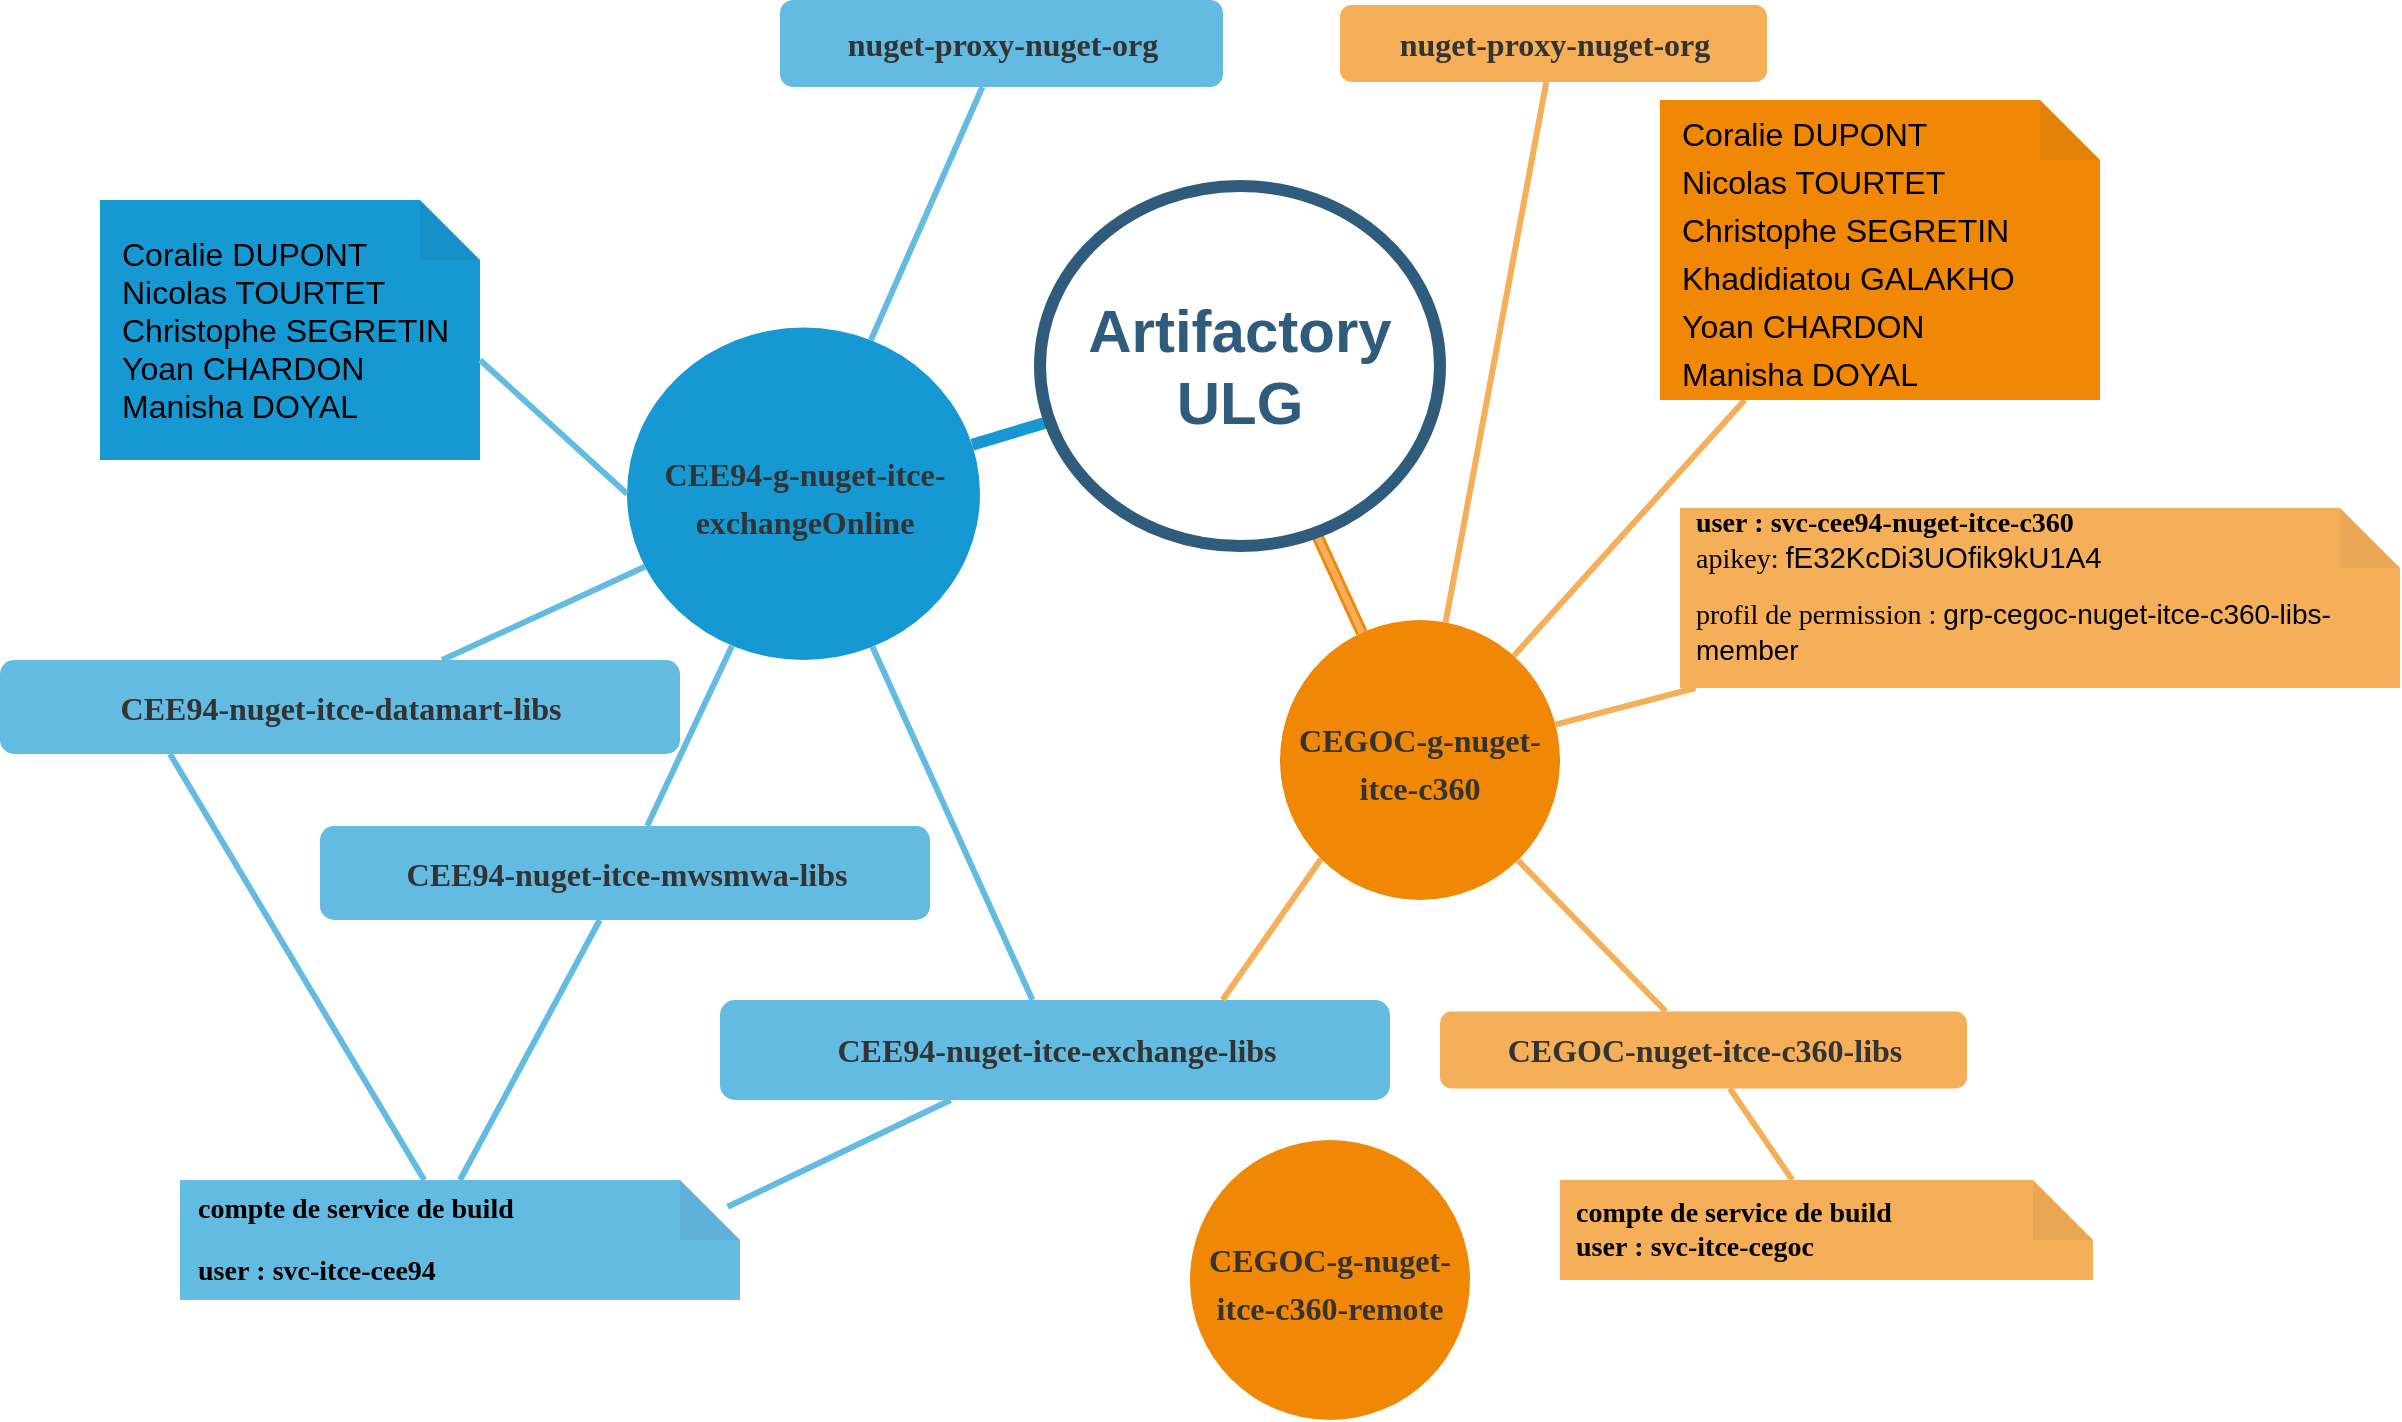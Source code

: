 <mxfile version="14.4.7" type="github" pages="2">
  <diagram name="C360-Administrateurs" id="qNk0eV-WLsIFE-1NTzzL">
    <mxGraphModel dx="1951" dy="412" grid="1" gridSize="10" guides="1" tooltips="1" connect="1" arrows="1" fold="1" page="1" pageScale="1" pageWidth="1169" pageHeight="827" background="#ffffff" math="0" shadow="0">
      <root>
        <mxCell id="LivRPD3VZ6j_5kq1VenK-0" />
        <mxCell id="LivRPD3VZ6j_5kq1VenK-1" parent="LivRPD3VZ6j_5kq1VenK-0" />
        <mxCell id="LivRPD3VZ6j_5kq1VenK-2" value="&lt;span style=&quot;color: rgb(51 , 51 , 51) ; font-family: &amp;#34;verdana&amp;#34; ; font-size: 16px ; font-weight: 700&quot;&gt;CEE94-g-nuget-itce-exchangeOnline&lt;/span&gt;" style="ellipse;whiteSpace=wrap;html=1;shadow=0;fontFamily=Helvetica;fontSize=20;fontColor=#FFFFFF;align=center;strokeWidth=3;fillColor=#1699D3;strokeColor=none;" parent="LivRPD3VZ6j_5kq1VenK-1" vertex="1">
          <mxGeometry x="303.5" y="233.75" width="176.5" height="166.25" as="geometry" />
        </mxCell>
        <mxCell id="LivRPD3VZ6j_5kq1VenK-3" value="" style="edgeStyle=none;orthogonalLoop=1;jettySize=auto;html=1;endArrow=none;strokeColor=#F5AF58;strokeWidth=3;" parent="LivRPD3VZ6j_5kq1VenK-1" source="LivRPD3VZ6j_5kq1VenK-4" target="LivRPD3VZ6j_5kq1VenK-23" edge="1">
          <mxGeometry relative="1" as="geometry" />
        </mxCell>
        <mxCell id="7KIlu636NYVCjAbOLuCV-2" value="" style="edgeStyle=none;orthogonalLoop=1;jettySize=auto;html=1;endArrow=none;strokeColor=#F5AF58;strokeWidth=3;" edge="1" parent="LivRPD3VZ6j_5kq1VenK-1" source="LivRPD3VZ6j_5kq1VenK-4" target="7KIlu636NYVCjAbOLuCV-0">
          <mxGeometry relative="1" as="geometry" />
        </mxCell>
        <mxCell id="LivRPD3VZ6j_5kq1VenK-4" value="&lt;span style=&quot;color: rgb(51 , 51 , 51) ; font-family: &amp;#34;verdana&amp;#34; ; font-size: 16px ; font-weight: 700&quot;&gt;CEGOC-g-nuget-itce-c360&lt;/span&gt;" style="ellipse;whiteSpace=wrap;html=1;shadow=0;fontFamily=Helvetica;fontSize=20;fontColor=#FFFFFF;align=center;strokeWidth=3;fillColor=#F08705;strokeColor=none;gradientColor=none;" parent="LivRPD3VZ6j_5kq1VenK-1" vertex="1">
          <mxGeometry x="630" y="380" width="140" height="140" as="geometry" />
        </mxCell>
        <mxCell id="LivRPD3VZ6j_5kq1VenK-5" value="&lt;span style=&quot;color: rgb(51 , 51 , 51) ; font-family: &amp;#34;verdana&amp;#34; ; font-size: 16px ; font-weight: 700&quot;&gt;nuget-proxy-nuget-org&lt;/span&gt;" style="rounded=1;fillColor=#f5af58;strokeColor=none;strokeWidth=3;shadow=0;html=1;fontColor=#FFFFFF;" parent="LivRPD3VZ6j_5kq1VenK-1" vertex="1">
          <mxGeometry x="660" y="72.5" width="213.5" height="38.5" as="geometry" />
        </mxCell>
        <mxCell id="LivRPD3VZ6j_5kq1VenK-6" style="endArrow=none;strokeWidth=6;strokeColor=#1699D3;html=1;" parent="LivRPD3VZ6j_5kq1VenK-1" source="LivRPD3VZ6j_5kq1VenK-19" target="LivRPD3VZ6j_5kq1VenK-2" edge="1">
          <mxGeometry relative="1" as="geometry" />
        </mxCell>
        <mxCell id="LivRPD3VZ6j_5kq1VenK-7" style="endArrow=none;strokeWidth=6;strokeColor=#f08705;html=1;" parent="LivRPD3VZ6j_5kq1VenK-1" source="LivRPD3VZ6j_5kq1VenK-19" target="LivRPD3VZ6j_5kq1VenK-4" edge="1">
          <mxGeometry relative="1" as="geometry" />
        </mxCell>
        <mxCell id="LivRPD3VZ6j_5kq1VenK-8" value="&lt;span style=&quot;color: rgb(51 , 51 , 51) ; font-family: &amp;#34;verdana&amp;#34; ; font-size: 16px ; font-weight: 700&quot;&gt;nuget-proxy-nuget-org&lt;/span&gt;" style="rounded=1;fillColor=#64BBE2;strokeColor=none;strokeWidth=3;shadow=0;html=1;fontColor=#FFFFFF;" parent="LivRPD3VZ6j_5kq1VenK-1" vertex="1">
          <mxGeometry x="380" y="70" width="221.5" height="43.5" as="geometry" />
        </mxCell>
        <mxCell id="LivRPD3VZ6j_5kq1VenK-29" value="" style="edgeStyle=none;orthogonalLoop=1;jettySize=auto;html=1;endArrow=none;strokeColor=#64BBE2;strokeWidth=3;entryX=0.978;entryY=0.223;entryDx=0;entryDy=0;entryPerimeter=0;" parent="LivRPD3VZ6j_5kq1VenK-1" source="LivRPD3VZ6j_5kq1VenK-9" target="LivRPD3VZ6j_5kq1VenK-28" edge="1">
          <mxGeometry relative="1" as="geometry" />
        </mxCell>
        <mxCell id="LivRPD3VZ6j_5kq1VenK-9" value="&lt;span style=&quot;color: rgb(51 , 51 , 51) ; font-family: &amp;#34;verdana&amp;#34; ; font-size: 16px ; font-weight: 700&quot;&gt;CEE94-nuget-itce-exchange-libs&lt;/span&gt;" style="rounded=1;fillColor=#64BBE2;strokeColor=none;strokeWidth=3;shadow=0;html=1;fontColor=#FFFFFF;" parent="LivRPD3VZ6j_5kq1VenK-1" vertex="1">
          <mxGeometry x="350" y="570" width="335" height="50" as="geometry" />
        </mxCell>
        <mxCell id="LivRPD3VZ6j_5kq1VenK-31" style="edgeStyle=none;orthogonalLoop=1;jettySize=auto;html=1;endArrow=none;strokeColor=#64BBE2;strokeWidth=3;exitX=0.25;exitY=1;exitDx=0;exitDy=0;" parent="LivRPD3VZ6j_5kq1VenK-1" source="LivRPD3VZ6j_5kq1VenK-10" target="LivRPD3VZ6j_5kq1VenK-28" edge="1">
          <mxGeometry relative="1" as="geometry">
            <Array as="points" />
          </mxGeometry>
        </mxCell>
        <mxCell id="LivRPD3VZ6j_5kq1VenK-10" value="&lt;span style=&quot;color: rgb(51 , 51 , 51) ; font-family: &amp;#34;verdana&amp;#34; ; font-size: 16px ; font-weight: 700&quot;&gt;CEE94-nuget-itce-datamart-libs&lt;/span&gt;" style="rounded=1;fillColor=#64BBE2;strokeColor=none;strokeWidth=3;shadow=0;html=1;fontColor=#FFFFFF;" parent="LivRPD3VZ6j_5kq1VenK-1" vertex="1">
          <mxGeometry x="-10" y="400" width="340" height="47" as="geometry" />
        </mxCell>
        <mxCell id="LivRPD3VZ6j_5kq1VenK-30" value="" style="edgeStyle=none;orthogonalLoop=1;jettySize=auto;html=1;endArrow=none;strokeColor=#64BBE2;strokeWidth=3;entryX=0.5;entryY=0;entryDx=0;entryDy=0;entryPerimeter=0;" parent="LivRPD3VZ6j_5kq1VenK-1" source="LivRPD3VZ6j_5kq1VenK-11" target="LivRPD3VZ6j_5kq1VenK-28" edge="1">
          <mxGeometry relative="1" as="geometry" />
        </mxCell>
        <mxCell id="LivRPD3VZ6j_5kq1VenK-11" value="&lt;span style=&quot;color: rgb(51 , 51 , 51) ; font-family: &amp;#34;verdana&amp;#34; ; font-size: 16px ; font-weight: 700&quot;&gt;CEE94-nuget-itce-mwsmwa-libs&lt;/span&gt;" style="rounded=1;fillColor=#64BBE2;strokeColor=none;strokeWidth=3;shadow=0;html=1;fontColor=#FFFFFF;" parent="LivRPD3VZ6j_5kq1VenK-1" vertex="1">
          <mxGeometry x="150" y="483" width="305" height="47" as="geometry" />
        </mxCell>
        <mxCell id="LivRPD3VZ6j_5kq1VenK-12" value="" style="edgeStyle=none;endArrow=none;strokeWidth=3;strokeColor=#64BBE2;html=1;" parent="LivRPD3VZ6j_5kq1VenK-1" source="LivRPD3VZ6j_5kq1VenK-2" target="LivRPD3VZ6j_5kq1VenK-11" edge="1">
          <mxGeometry x="-420" y="23" width="100" height="100" as="geometry">
            <mxPoint x="-420" y="123" as="sourcePoint" />
            <mxPoint x="-320" y="23" as="targetPoint" />
          </mxGeometry>
        </mxCell>
        <mxCell id="LivRPD3VZ6j_5kq1VenK-13" value="" style="edgeStyle=none;endArrow=none;strokeWidth=3;strokeColor=#64BBE2;html=1;" parent="LivRPD3VZ6j_5kq1VenK-1" source="LivRPD3VZ6j_5kq1VenK-2" target="LivRPD3VZ6j_5kq1VenK-8" edge="1">
          <mxGeometry x="-420" y="23" width="100" height="100" as="geometry">
            <mxPoint x="-420" y="123" as="sourcePoint" />
            <mxPoint x="-320" y="23" as="targetPoint" />
          </mxGeometry>
        </mxCell>
        <mxCell id="LivRPD3VZ6j_5kq1VenK-14" value="" style="edgeStyle=none;endArrow=none;strokeWidth=3;strokeColor=#64BBE2;html=1;" parent="LivRPD3VZ6j_5kq1VenK-1" source="LivRPD3VZ6j_5kq1VenK-2" target="LivRPD3VZ6j_5kq1VenK-9" edge="1">
          <mxGeometry x="-420" y="23" width="100" height="100" as="geometry">
            <mxPoint x="-420" y="123" as="sourcePoint" />
            <mxPoint x="-320" y="23" as="targetPoint" />
          </mxGeometry>
        </mxCell>
        <mxCell id="LivRPD3VZ6j_5kq1VenK-15" value="" style="edgeStyle=none;endArrow=none;strokeWidth=3;strokeColor=#64BBE2;html=1;" parent="LivRPD3VZ6j_5kq1VenK-1" source="LivRPD3VZ6j_5kq1VenK-2" target="LivRPD3VZ6j_5kq1VenK-10" edge="1">
          <mxGeometry x="-420" y="23" width="100" height="100" as="geometry">
            <mxPoint x="-420" y="123" as="sourcePoint" />
            <mxPoint x="-320" y="23" as="targetPoint" />
          </mxGeometry>
        </mxCell>
        <mxCell id="LivRPD3VZ6j_5kq1VenK-27" value="" style="edgeStyle=none;orthogonalLoop=1;jettySize=auto;html=1;endArrow=none;strokeColor=#F5AF58;strokeWidth=3;" parent="LivRPD3VZ6j_5kq1VenK-1" source="LivRPD3VZ6j_5kq1VenK-16" target="LivRPD3VZ6j_5kq1VenK-26" edge="1">
          <mxGeometry relative="1" as="geometry" />
        </mxCell>
        <mxCell id="LivRPD3VZ6j_5kq1VenK-16" value="&lt;span style=&quot;color: rgb(51 , 51 , 51) ; font-family: &amp;#34;verdana&amp;#34; ; font-size: 16px ; font-weight: 700&quot;&gt;CEGOC-nuget-itce-c360-libs&lt;/span&gt;" style="rounded=1;fillColor=#f5af58;strokeColor=none;strokeWidth=3;shadow=0;html=1;fontColor=#FFFFFF;" parent="LivRPD3VZ6j_5kq1VenK-1" vertex="1">
          <mxGeometry x="710" y="575.75" width="263.5" height="38.5" as="geometry" />
        </mxCell>
        <mxCell id="LivRPD3VZ6j_5kq1VenK-17" value="" style="edgeStyle=none;endArrow=none;strokeWidth=3;strokeColor=#F5AF58;html=1;" parent="LivRPD3VZ6j_5kq1VenK-1" source="LivRPD3VZ6j_5kq1VenK-4" target="LivRPD3VZ6j_5kq1VenK-5" edge="1">
          <mxGeometry x="3.5" y="21.5" width="100" height="100" as="geometry">
            <mxPoint x="3.5" y="121.5" as="sourcePoint" />
            <mxPoint x="103.5" y="21.5" as="targetPoint" />
          </mxGeometry>
        </mxCell>
        <mxCell id="LivRPD3VZ6j_5kq1VenK-18" value="" style="edgeStyle=none;endArrow=none;strokeWidth=3;strokeColor=#F5AF58;html=1;" parent="LivRPD3VZ6j_5kq1VenK-1" source="LivRPD3VZ6j_5kq1VenK-4" target="LivRPD3VZ6j_5kq1VenK-16" edge="1">
          <mxGeometry x="3.5" y="21.5" width="100" height="100" as="geometry">
            <mxPoint x="3.5" y="121.5" as="sourcePoint" />
            <mxPoint x="103.5" y="21.5" as="targetPoint" />
          </mxGeometry>
        </mxCell>
        <mxCell id="7KIlu636NYVCjAbOLuCV-3" value="" style="edgeStyle=none;orthogonalLoop=1;jettySize=auto;html=1;endArrow=none;strokeColor=#F5AF58;strokeWidth=3;" edge="1" parent="LivRPD3VZ6j_5kq1VenK-1" source="LivRPD3VZ6j_5kq1VenK-19" target="LivRPD3VZ6j_5kq1VenK-4">
          <mxGeometry relative="1" as="geometry" />
        </mxCell>
        <mxCell id="7KIlu636NYVCjAbOLuCV-4" value="" style="edgeStyle=none;orthogonalLoop=1;jettySize=auto;html=1;endArrow=none;strokeColor=#F5AF58;strokeWidth=3;fontSize=20;fontColor=#FFFFFF;" edge="1" parent="LivRPD3VZ6j_5kq1VenK-1" source="LivRPD3VZ6j_5kq1VenK-19" target="LivRPD3VZ6j_5kq1VenK-4">
          <mxGeometry relative="1" as="geometry" />
        </mxCell>
        <mxCell id="LivRPD3VZ6j_5kq1VenK-19" value="Artifactory ULG" style="ellipse;whiteSpace=wrap;html=1;shadow=0;fontFamily=Helvetica;fontSize=30;fontColor=#2F5B7C;align=center;strokeColor=#2F5B7C;strokeWidth=6;fillColor=#FFFFFF;fontStyle=1;gradientColor=none;" parent="LivRPD3VZ6j_5kq1VenK-1" vertex="1">
          <mxGeometry x="510" y="163" width="200" height="180" as="geometry" />
        </mxCell>
        <mxCell id="LivRPD3VZ6j_5kq1VenK-20" value="" style="edgeStyle=none;endArrow=none;strokeWidth=3;strokeColor=#F5AF58;html=1;entryX=0.75;entryY=0;entryDx=0;entryDy=0;exitX=0;exitY=1;exitDx=0;exitDy=0;" parent="LivRPD3VZ6j_5kq1VenK-1" source="LivRPD3VZ6j_5kq1VenK-4" target="LivRPD3VZ6j_5kq1VenK-9" edge="1">
          <mxGeometry x="-31" y="110.5" width="100" height="100" as="geometry">
            <mxPoint x="1169" y="290.5" as="sourcePoint" />
            <mxPoint x="890" y="337" as="targetPoint" />
          </mxGeometry>
        </mxCell>
        <mxCell id="LivRPD3VZ6j_5kq1VenK-21" value="Coralie DUPONT&lt;br&gt;Nicolas TOURTET&lt;br&gt;Christophe SEGRETIN&lt;br&gt;Yoan CHARDON&lt;br&gt;Manisha DOYAL" style="shape=note;backgroundOutline=1;darkOpacity=0.05;shadow=0;fontSize=16;strokeColor=none;strokeWidth=3;fillColor=#1699D3;html=1;whiteSpace=wrap;align=left;spacingLeft=9;" parent="LivRPD3VZ6j_5kq1VenK-1" vertex="1">
          <mxGeometry x="40" y="170" width="190" height="130" as="geometry" />
        </mxCell>
        <mxCell id="LivRPD3VZ6j_5kq1VenK-22" value="" style="edgeStyle=none;endArrow=none;strokeWidth=3;strokeColor=#64BBE2;html=1;exitX=0;exitY=0.5;exitDx=0;exitDy=0;entryX=0;entryY=0;entryDx=190;entryDy=80;entryPerimeter=0;" parent="LivRPD3VZ6j_5kq1VenK-1" source="LivRPD3VZ6j_5kq1VenK-2" target="LivRPD3VZ6j_5kq1VenK-21" edge="1">
          <mxGeometry x="-426.05" y="132.64" width="100" height="100" as="geometry">
            <mxPoint x="312.915" y="379.999" as="sourcePoint" />
            <mxPoint x="220.004" y="319.64" as="targetPoint" />
          </mxGeometry>
        </mxCell>
        <mxCell id="LivRPD3VZ6j_5kq1VenK-23" value="&lt;span style=&quot;color: rgb(0 , 0 , 0) ; font-size: 16px&quot;&gt;Coralie DUPONT&lt;/span&gt;&lt;br style=&quot;color: rgb(0 , 0 , 0) ; font-size: 16px&quot;&gt;&lt;span style=&quot;color: rgb(0 , 0 , 0) ; font-size: 16px&quot;&gt;Nicolas TOURTET&lt;/span&gt;&lt;br style=&quot;color: rgb(0 , 0 , 0) ; font-size: 16px&quot;&gt;&lt;span style=&quot;color: rgb(0 , 0 , 0) ; font-size: 16px&quot;&gt;Christophe SEGRETIN&lt;br&gt;&lt;/span&gt;&lt;span style=&quot;color: rgb(0 , 0 , 0) ; font-size: 16px&quot;&gt;Khadidiatou GALAKHO&lt;/span&gt;&lt;br&gt;&lt;span style=&quot;color: rgb(0 , 0 , 0) ; font-size: 16px&quot;&gt;Yoan CHARDON&lt;/span&gt;&lt;br style=&quot;color: rgb(0 , 0 , 0) ; font-size: 16px&quot;&gt;&lt;span style=&quot;color: rgb(0 , 0 , 0) ; font-size: 16px&quot;&gt;Manisha DOYAL&lt;/span&gt;" style="shape=note;whiteSpace=wrap;html=1;backgroundOutline=1;darkOpacity=0.05;shadow=0;fontSize=20;fontColor=#FFFFFF;strokeColor=none;strokeWidth=3;fillColor=#F08705;align=left;spacingLeft=9;" parent="LivRPD3VZ6j_5kq1VenK-1" vertex="1">
          <mxGeometry x="820" y="120" width="220" height="150" as="geometry" />
        </mxCell>
        <mxCell id="LivRPD3VZ6j_5kq1VenK-26" value="&lt;p style=&quot;margin: 0in ; font-size: 14px&quot;&gt;&lt;font style=&quot;font-size: 14px&quot;&gt;compte de service de build&lt;/font&gt;&lt;/p&gt;&lt;p style=&quot;margin: 0in ; font-size: 14px&quot;&gt;&lt;font style=&quot;font-size: 14px&quot;&gt;user&amp;nbsp;: svc-itce-cegoc&lt;/font&gt;&lt;/p&gt;" style="shape=note;whiteSpace=wrap;html=1;backgroundOutline=1;darkOpacity=0.05;rounded=1;shadow=0;strokeColor=none;strokeWidth=3;fillColor=#f5af58;align=left;spacingLeft=6;fontStyle=1;fontFamily=Verdana;" parent="LivRPD3VZ6j_5kq1VenK-1" vertex="1">
          <mxGeometry x="770" y="660" width="266.5" height="50" as="geometry" />
        </mxCell>
        <mxCell id="LivRPD3VZ6j_5kq1VenK-28" value="&lt;p style=&quot;margin: 0in ; font-size: 12px&quot;&gt;&lt;/p&gt;&lt;p style=&quot;font-size: 14px&quot;&gt;&lt;font style=&quot;font-size: 14px ; line-height: 100%&quot;&gt;&lt;font style=&quot;font-size: 14px&quot;&gt;&lt;span&gt;compte de service de build&lt;/span&gt;&lt;/font&gt;&lt;/font&gt;&lt;/p&gt;&lt;p style=&quot;font-size: 14px&quot;&gt;&lt;span&gt;user&amp;nbsp;: svc-itce-cee94&lt;/span&gt;&lt;/p&gt;&lt;p style=&quot;font-size: 12px&quot;&gt;&lt;/p&gt;" style="shape=note;whiteSpace=wrap;html=1;backgroundOutline=1;darkOpacity=0.05;rounded=1;shadow=0;strokeColor=none;strokeWidth=3;fillColor=#64BBE2;align=left;fontFamily=Verdana;fontStyle=1;fontSize=12;spacingLeft=7;" parent="LivRPD3VZ6j_5kq1VenK-1" vertex="1">
          <mxGeometry x="80" y="660" width="280" height="60" as="geometry" />
        </mxCell>
        <mxCell id="7KIlu636NYVCjAbOLuCV-0" value="&lt;p style=&quot;margin: 0in ; font-size: 14px&quot;&gt;&lt;span style=&quot;background-color: rgb(245 , 175 , 88)&quot;&gt;user&amp;nbsp;: svc-cee94-nuget-itce-c360&lt;br&gt;&lt;/span&gt;&lt;/p&gt;&lt;p style=&quot;box-sizing: border-box ; margin: 0px 0px 10px ; font-size: 14px ; font-weight: 400&quot;&gt;&lt;span style=&quot;background-color: rgb(245 , 175 , 88)&quot;&gt;apikey:&amp;nbsp;&lt;span style=&quot;box-sizing: border-box ; font-size: 11pt&quot;&gt;&lt;span style=&quot;box-sizing: border-box ; font-family: &amp;#34;calibri&amp;#34; , sans-serif&quot;&gt;fE32KcDi3UOfik9kU1A4&lt;/span&gt;&lt;/span&gt;&lt;/span&gt;&lt;/p&gt;&lt;p style=&quot;box-sizing: border-box ; margin: 0px 0px 10px ; font-size: 14px ; font-weight: 400&quot;&gt;&lt;span style=&quot;background-color: rgb(245 , 175 , 88)&quot;&gt;profil de permission :&lt;span style=&quot;box-sizing: border-box&quot;&gt;&lt;span style=&quot;box-sizing: border-box&quot;&gt;&amp;nbsp;&lt;/span&gt;&lt;span style=&quot;box-sizing: border-box ; font-size: 11pt&quot;&gt;&lt;span style=&quot;box-sizing: border-box ; font-family: &amp;#34;calibri&amp;#34; , sans-serif&quot;&gt;&lt;span style=&quot;box-sizing: border-box ; font-size: 10.5pt&quot;&gt;&lt;span style=&quot;box-sizing: border-box ; font-family: &amp;#34;helvetica&amp;#34; , sans-serif&quot;&gt;&lt;span style=&quot;box-sizing: border-box&quot;&gt;grp-cegoc-nuget-itce-c360-libs-member&lt;/span&gt;&lt;/span&gt;&lt;/span&gt;&lt;/span&gt;&lt;/span&gt;&lt;/span&gt;&lt;/span&gt;&lt;/p&gt;" style="shape=note;whiteSpace=wrap;html=1;backgroundOutline=1;darkOpacity=0.05;rounded=1;shadow=0;strokeColor=none;strokeWidth=3;fillColor=#f5af58;align=left;spacingLeft=6;fontStyle=1;fontFamily=Verdana;" vertex="1" parent="LivRPD3VZ6j_5kq1VenK-1">
          <mxGeometry x="830" y="324" width="360" height="90" as="geometry" />
        </mxCell>
        <mxCell id="7KIlu636NYVCjAbOLuCV-5" value="&lt;font color=&quot;#333333&quot; face=&quot;verdana&quot;&gt;&lt;span style=&quot;font-size: 16px&quot;&gt;&lt;b&gt;CEGOC-g-nuget-itce-c360-remote&lt;/b&gt;&lt;/span&gt;&lt;/font&gt;" style="ellipse;whiteSpace=wrap;html=1;shadow=0;fontFamily=Helvetica;fontSize=20;fontColor=#FFFFFF;align=center;strokeWidth=3;fillColor=#F08705;strokeColor=none;gradientColor=none;" vertex="1" parent="LivRPD3VZ6j_5kq1VenK-1">
          <mxGeometry x="585" y="640" width="140" height="140" as="geometry" />
        </mxCell>
      </root>
    </mxGraphModel>
  </diagram>
  <diagram name="C360-Utilisateurs" id="mhWzFTlEmi3nIbIy01M5">
    <mxGraphModel dx="1422" dy="772" grid="1" gridSize="10" guides="1" tooltips="1" connect="1" arrows="1" fold="1" page="1" pageScale="1" pageWidth="1169" pageHeight="827" background="#ffffff" math="0" shadow="0">
      <root>
        <mxCell id="FXhTdSLI8IeFscLOGi9U-0" />
        <mxCell id="FXhTdSLI8IeFscLOGi9U-1" parent="FXhTdSLI8IeFscLOGi9U-0" />
        <mxCell id="FXhTdSLI8IeFscLOGi9U-2" value="&lt;span style=&quot;color: rgb(51 , 51 , 51) ; font-family: &amp;#34;verdana&amp;#34; ; font-size: 16px ; font-weight: 700&quot;&gt;CEE94-g-nuget-itce-exchangeOnline&lt;/span&gt;" style="ellipse;whiteSpace=wrap;html=1;shadow=0;fontFamily=Helvetica;fontSize=20;fontColor=#FFFFFF;align=center;strokeWidth=3;fillColor=#1699D3;strokeColor=none;" vertex="1" parent="FXhTdSLI8IeFscLOGi9U-1">
          <mxGeometry x="303.5" y="233.75" width="176.5" height="166.25" as="geometry" />
        </mxCell>
        <mxCell id="FXhTdSLI8IeFscLOGi9U-3" value="" style="edgeStyle=none;orthogonalLoop=1;jettySize=auto;html=1;endArrow=none;strokeColor=#F5AF58;strokeWidth=3;" edge="1" parent="FXhTdSLI8IeFscLOGi9U-1" source="FXhTdSLI8IeFscLOGi9U-4" target="FXhTdSLI8IeFscLOGi9U-27">
          <mxGeometry relative="1" as="geometry" />
        </mxCell>
        <mxCell id="FXhTdSLI8IeFscLOGi9U-4" value="&lt;span style=&quot;color: rgb(51 , 51 , 51) ; font-family: &amp;#34;verdana&amp;#34; ; font-size: 16px ; font-weight: 700&quot;&gt;CEGOC-g-nuget-itce-c360&lt;/span&gt;" style="ellipse;whiteSpace=wrap;html=1;shadow=0;fontFamily=Helvetica;fontSize=20;fontColor=#FFFFFF;align=center;strokeWidth=3;fillColor=#F08705;strokeColor=none;gradientColor=none;" vertex="1" parent="FXhTdSLI8IeFscLOGi9U-1">
          <mxGeometry x="700" y="300" width="140" height="140" as="geometry" />
        </mxCell>
        <mxCell id="FXhTdSLI8IeFscLOGi9U-5" value="&lt;span style=&quot;color: rgb(51 , 51 , 51) ; font-family: &amp;#34;verdana&amp;#34; ; font-size: 16px ; font-weight: 700&quot;&gt;nuget-proxy-nuget-org&lt;/span&gt;" style="rounded=1;fillColor=#f5af58;strokeColor=none;strokeWidth=3;shadow=0;html=1;fontColor=#FFFFFF;" vertex="1" parent="FXhTdSLI8IeFscLOGi9U-1">
          <mxGeometry x="740" y="110" width="213.5" height="38.5" as="geometry" />
        </mxCell>
        <mxCell id="FXhTdSLI8IeFscLOGi9U-6" style="endArrow=none;strokeWidth=6;strokeColor=#1699D3;html=1;" edge="1" parent="FXhTdSLI8IeFscLOGi9U-1" source="FXhTdSLI8IeFscLOGi9U-23" target="FXhTdSLI8IeFscLOGi9U-2">
          <mxGeometry relative="1" as="geometry" />
        </mxCell>
        <mxCell id="FXhTdSLI8IeFscLOGi9U-7" style="endArrow=none;strokeWidth=6;strokeColor=#f08705;html=1;" edge="1" parent="FXhTdSLI8IeFscLOGi9U-1" source="FXhTdSLI8IeFscLOGi9U-23" target="FXhTdSLI8IeFscLOGi9U-4">
          <mxGeometry relative="1" as="geometry" />
        </mxCell>
        <mxCell id="FXhTdSLI8IeFscLOGi9U-8" value="&lt;span style=&quot;color: rgb(51 , 51 , 51) ; font-family: &amp;#34;verdana&amp;#34; ; font-size: 16px ; font-weight: 700&quot;&gt;nuget-proxy-nuget-org&lt;/span&gt;" style="rounded=1;fillColor=#64BBE2;strokeColor=none;strokeWidth=3;shadow=0;html=1;fontColor=#FFFFFF;" vertex="1" parent="FXhTdSLI8IeFscLOGi9U-1">
          <mxGeometry x="380" y="70" width="221.5" height="43.5" as="geometry" />
        </mxCell>
        <mxCell id="FXhTdSLI8IeFscLOGi9U-9" value="" style="edgeStyle=none;orthogonalLoop=1;jettySize=auto;html=1;endArrow=none;strokeColor=#64BBE2;strokeWidth=3;entryX=0.978;entryY=0.223;entryDx=0;entryDy=0;entryPerimeter=0;" edge="1" parent="FXhTdSLI8IeFscLOGi9U-1" source="FXhTdSLI8IeFscLOGi9U-10" target="FXhTdSLI8IeFscLOGi9U-29">
          <mxGeometry relative="1" as="geometry" />
        </mxCell>
        <mxCell id="FXhTdSLI8IeFscLOGi9U-10" value="&lt;span style=&quot;color: rgb(51 , 51 , 51) ; font-family: &amp;#34;verdana&amp;#34; ; font-size: 16px ; font-weight: 700&quot;&gt;CEE94-nuget-itce-exchange-libs&lt;/span&gt;" style="rounded=1;fillColor=#64BBE2;strokeColor=none;strokeWidth=3;shadow=0;html=1;fontColor=#FFFFFF;" vertex="1" parent="FXhTdSLI8IeFscLOGi9U-1">
          <mxGeometry x="400" y="540" width="335" height="50" as="geometry" />
        </mxCell>
        <mxCell id="FXhTdSLI8IeFscLOGi9U-11" style="edgeStyle=none;orthogonalLoop=1;jettySize=auto;html=1;endArrow=none;strokeColor=#64BBE2;strokeWidth=3;exitX=0.25;exitY=1;exitDx=0;exitDy=0;" edge="1" parent="FXhTdSLI8IeFscLOGi9U-1" source="FXhTdSLI8IeFscLOGi9U-12" target="FXhTdSLI8IeFscLOGi9U-29">
          <mxGeometry relative="1" as="geometry">
            <Array as="points" />
          </mxGeometry>
        </mxCell>
        <mxCell id="FXhTdSLI8IeFscLOGi9U-12" value="&lt;span style=&quot;color: rgb(51 , 51 , 51) ; font-family: &amp;#34;verdana&amp;#34; ; font-size: 16px ; font-weight: 700&quot;&gt;CEE94-nuget-itce-datamart-libs&lt;/span&gt;" style="rounded=1;fillColor=#64BBE2;strokeColor=none;strokeWidth=3;shadow=0;html=1;fontColor=#FFFFFF;" vertex="1" parent="FXhTdSLI8IeFscLOGi9U-1">
          <mxGeometry x="10" y="402.25" width="340" height="47" as="geometry" />
        </mxCell>
        <mxCell id="FXhTdSLI8IeFscLOGi9U-13" value="" style="edgeStyle=none;orthogonalLoop=1;jettySize=auto;html=1;endArrow=none;strokeColor=#64BBE2;strokeWidth=3;entryX=0.5;entryY=0;entryDx=0;entryDy=0;entryPerimeter=0;" edge="1" parent="FXhTdSLI8IeFscLOGi9U-1" source="FXhTdSLI8IeFscLOGi9U-14" target="FXhTdSLI8IeFscLOGi9U-29">
          <mxGeometry relative="1" as="geometry" />
        </mxCell>
        <mxCell id="FXhTdSLI8IeFscLOGi9U-14" value="&lt;span style=&quot;color: rgb(51 , 51 , 51) ; font-family: &amp;#34;verdana&amp;#34; ; font-size: 16px ; font-weight: 700&quot;&gt;CEE94-nuget-itce-mwsmwa-libs&lt;/span&gt;" style="rounded=1;fillColor=#64BBE2;strokeColor=none;strokeWidth=3;shadow=0;html=1;fontColor=#FFFFFF;" vertex="1" parent="FXhTdSLI8IeFscLOGi9U-1">
          <mxGeometry x="190" y="470" width="305" height="47" as="geometry" />
        </mxCell>
        <mxCell id="FXhTdSLI8IeFscLOGi9U-15" value="" style="edgeStyle=none;endArrow=none;strokeWidth=3;strokeColor=#64BBE2;html=1;" edge="1" parent="FXhTdSLI8IeFscLOGi9U-1" source="FXhTdSLI8IeFscLOGi9U-2" target="FXhTdSLI8IeFscLOGi9U-14">
          <mxGeometry x="-420" y="23" width="100" height="100" as="geometry">
            <mxPoint x="-420" y="123" as="sourcePoint" />
            <mxPoint x="-320" y="23" as="targetPoint" />
          </mxGeometry>
        </mxCell>
        <mxCell id="FXhTdSLI8IeFscLOGi9U-16" value="" style="edgeStyle=none;endArrow=none;strokeWidth=3;strokeColor=#64BBE2;html=1;" edge="1" parent="FXhTdSLI8IeFscLOGi9U-1" source="FXhTdSLI8IeFscLOGi9U-2" target="FXhTdSLI8IeFscLOGi9U-8">
          <mxGeometry x="-420" y="23" width="100" height="100" as="geometry">
            <mxPoint x="-420" y="123" as="sourcePoint" />
            <mxPoint x="-320" y="23" as="targetPoint" />
          </mxGeometry>
        </mxCell>
        <mxCell id="FXhTdSLI8IeFscLOGi9U-17" value="" style="edgeStyle=none;endArrow=none;strokeWidth=3;strokeColor=#64BBE2;html=1;" edge="1" parent="FXhTdSLI8IeFscLOGi9U-1" source="FXhTdSLI8IeFscLOGi9U-2" target="FXhTdSLI8IeFscLOGi9U-10">
          <mxGeometry x="-420" y="23" width="100" height="100" as="geometry">
            <mxPoint x="-420" y="123" as="sourcePoint" />
            <mxPoint x="-320" y="23" as="targetPoint" />
          </mxGeometry>
        </mxCell>
        <mxCell id="FXhTdSLI8IeFscLOGi9U-18" value="" style="edgeStyle=none;endArrow=none;strokeWidth=3;strokeColor=#64BBE2;html=1;" edge="1" parent="FXhTdSLI8IeFscLOGi9U-1" source="FXhTdSLI8IeFscLOGi9U-2" target="FXhTdSLI8IeFscLOGi9U-12">
          <mxGeometry x="-420" y="23" width="100" height="100" as="geometry">
            <mxPoint x="-420" y="123" as="sourcePoint" />
            <mxPoint x="-320" y="23" as="targetPoint" />
          </mxGeometry>
        </mxCell>
        <mxCell id="FXhTdSLI8IeFscLOGi9U-19" value="" style="edgeStyle=none;orthogonalLoop=1;jettySize=auto;html=1;endArrow=none;strokeColor=#F5AF58;strokeWidth=3;" edge="1" parent="FXhTdSLI8IeFscLOGi9U-1" source="FXhTdSLI8IeFscLOGi9U-20" target="FXhTdSLI8IeFscLOGi9U-28">
          <mxGeometry relative="1" as="geometry" />
        </mxCell>
        <mxCell id="FXhTdSLI8IeFscLOGi9U-20" value="&lt;span style=&quot;color: rgb(51 , 51 , 51) ; font-family: &amp;#34;verdana&amp;#34; ; font-size: 16px ; font-weight: 700&quot;&gt;CEGOC-nuget-itce-c360-libs&lt;/span&gt;" style="rounded=1;fillColor=#f5af58;strokeColor=none;strokeWidth=3;shadow=0;html=1;fontColor=#FFFFFF;" vertex="1" parent="FXhTdSLI8IeFscLOGi9U-1">
          <mxGeometry x="860" y="402.25" width="263.5" height="38.5" as="geometry" />
        </mxCell>
        <mxCell id="FXhTdSLI8IeFscLOGi9U-21" value="" style="edgeStyle=none;endArrow=none;strokeWidth=3;strokeColor=#F5AF58;html=1;" edge="1" parent="FXhTdSLI8IeFscLOGi9U-1" source="FXhTdSLI8IeFscLOGi9U-4" target="FXhTdSLI8IeFscLOGi9U-5">
          <mxGeometry x="3.5" y="21.5" width="100" height="100" as="geometry">
            <mxPoint x="3.5" y="121.5" as="sourcePoint" />
            <mxPoint x="103.5" y="21.5" as="targetPoint" />
          </mxGeometry>
        </mxCell>
        <mxCell id="FXhTdSLI8IeFscLOGi9U-22" value="" style="edgeStyle=none;endArrow=none;strokeWidth=3;strokeColor=#F5AF58;html=1;" edge="1" parent="FXhTdSLI8IeFscLOGi9U-1" source="FXhTdSLI8IeFscLOGi9U-4" target="FXhTdSLI8IeFscLOGi9U-20">
          <mxGeometry x="3.5" y="21.5" width="100" height="100" as="geometry">
            <mxPoint x="3.5" y="121.5" as="sourcePoint" />
            <mxPoint x="103.5" y="21.5" as="targetPoint" />
          </mxGeometry>
        </mxCell>
        <mxCell id="FXhTdSLI8IeFscLOGi9U-23" value="Artifactory ULG" style="ellipse;whiteSpace=wrap;html=1;shadow=0;fontFamily=Helvetica;fontSize=30;fontColor=#2F5B7C;align=center;strokeColor=#2F5B7C;strokeWidth=6;fillColor=#FFFFFF;fontStyle=1;gradientColor=none;" vertex="1" parent="FXhTdSLI8IeFscLOGi9U-1">
          <mxGeometry x="510" y="163" width="200" height="180" as="geometry" />
        </mxCell>
        <mxCell id="FXhTdSLI8IeFscLOGi9U-24" value="" style="edgeStyle=none;endArrow=none;strokeWidth=3;strokeColor=#F5AF58;html=1;entryX=0.75;entryY=0;entryDx=0;entryDy=0;exitX=0;exitY=1;exitDx=0;exitDy=0;" edge="1" parent="FXhTdSLI8IeFscLOGi9U-1" source="FXhTdSLI8IeFscLOGi9U-4" target="FXhTdSLI8IeFscLOGi9U-10">
          <mxGeometry x="-31" y="110.5" width="100" height="100" as="geometry">
            <mxPoint x="1169" y="290.5" as="sourcePoint" />
            <mxPoint x="890" y="337" as="targetPoint" />
          </mxGeometry>
        </mxCell>
        <mxCell id="FXhTdSLI8IeFscLOGi9U-25" value="Coralie DUPONT&lt;br&gt;Nicolas TOURTET&lt;br&gt;Christophe SEGRETIN&lt;br&gt;Yoan CHARDON&lt;br&gt;Manisha DOYAL" style="shape=note;backgroundOutline=1;darkOpacity=0.05;shadow=0;fontSize=16;strokeColor=none;strokeWidth=3;fillColor=#1699D3;html=1;whiteSpace=wrap;align=left;spacingLeft=9;" vertex="1" parent="FXhTdSLI8IeFscLOGi9U-1">
          <mxGeometry x="60" y="80" width="190" height="130" as="geometry" />
        </mxCell>
        <mxCell id="FXhTdSLI8IeFscLOGi9U-26" value="" style="edgeStyle=none;endArrow=none;strokeWidth=3;strokeColor=#64BBE2;html=1;exitX=0;exitY=0.5;exitDx=0;exitDy=0;entryX=0;entryY=0;entryDx=190;entryDy=80;entryPerimeter=0;" edge="1" parent="FXhTdSLI8IeFscLOGi9U-1" source="FXhTdSLI8IeFscLOGi9U-2" target="FXhTdSLI8IeFscLOGi9U-25">
          <mxGeometry x="-426.05" y="132.64" width="100" height="100" as="geometry">
            <mxPoint x="312.915" y="379.999" as="sourcePoint" />
            <mxPoint x="220.004" y="319.64" as="targetPoint" />
          </mxGeometry>
        </mxCell>
        <mxCell id="FXhTdSLI8IeFscLOGi9U-27" value="&lt;span style=&quot;color: rgb(0 , 0 , 0) ; font-size: 16px&quot;&gt;Coralie DUPONT&lt;/span&gt;&lt;br style=&quot;color: rgb(0 , 0 , 0) ; font-size: 16px&quot;&gt;&lt;span style=&quot;color: rgb(0 , 0 , 0) ; font-size: 16px&quot;&gt;Nicolas TOURTET&lt;/span&gt;&lt;br style=&quot;color: rgb(0 , 0 , 0) ; font-size: 16px&quot;&gt;&lt;span style=&quot;color: rgb(0 , 0 , 0) ; font-size: 16px&quot;&gt;Christophe SEGRETIN&lt;br&gt;&lt;/span&gt;&lt;span style=&quot;color: rgb(0 , 0 , 0) ; font-size: 16px&quot;&gt;Khadidiatou GALAKHO&lt;/span&gt;&lt;br&gt;&lt;span style=&quot;color: rgb(0 , 0 , 0) ; font-size: 16px&quot;&gt;Yoan CHARDON&lt;/span&gt;&lt;br style=&quot;color: rgb(0 , 0 , 0) ; font-size: 16px&quot;&gt;&lt;span style=&quot;color: rgb(0 , 0 , 0) ; font-size: 16px&quot;&gt;Manisha DOYAL&lt;/span&gt;" style="shape=note;whiteSpace=wrap;html=1;backgroundOutline=1;darkOpacity=0.05;shadow=0;fontSize=20;fontColor=#FFFFFF;strokeColor=none;strokeWidth=3;fillColor=#F08705;align=left;spacingLeft=9;" vertex="1" parent="FXhTdSLI8IeFscLOGi9U-1">
          <mxGeometry x="903.5" y="178" width="220" height="150" as="geometry" />
        </mxCell>
        <mxCell id="FXhTdSLI8IeFscLOGi9U-28" value="&lt;p style=&quot;margin: 0in ; font-size: 14px&quot;&gt;&lt;font style=&quot;font-size: 14px&quot;&gt;user&amp;nbsp;:svc-itce-cegoc&lt;/font&gt;&lt;/p&gt;&lt;p&gt;&lt;font style=&quot;font-size: 14px&quot;&gt;&lt;span&gt;psw&amp;nbsp;:&lt;/span&gt;Ab3RSa8uhHlG9hsyJe3L&lt;/font&gt;&lt;/p&gt;&lt;p style=&quot;margin: 0in ; font-size: 14px&quot;&gt;&lt;font style=&quot;font-size: 14px&quot;&gt;Apikey:&lt;/font&gt;&lt;/p&gt;&lt;p style=&quot;margin: 0in ; font-size: 14px&quot;&gt;&lt;font style=&quot;font-size: 14px&quot;&gt;svc-itce-cegoc:Ab3RSa8uhHlG9hsyJe3L&lt;/font&gt;&lt;/p&gt;" style="shape=note;whiteSpace=wrap;html=1;backgroundOutline=1;darkOpacity=0.05;rounded=1;shadow=0;strokeColor=none;strokeWidth=3;fillColor=#f5af58;align=left;spacingLeft=6;fontStyle=1;fontFamily=Verdana;" vertex="1" parent="FXhTdSLI8IeFscLOGi9U-1">
          <mxGeometry x="750" y="470" width="410" height="90" as="geometry" />
        </mxCell>
        <mxCell id="FXhTdSLI8IeFscLOGi9U-29" value="&lt;p style=&quot;margin: 0in ; font-size: 12px&quot;&gt;&lt;/p&gt;&lt;p style=&quot;font-size: 14px&quot;&gt;&lt;font style=&quot;font-size: 14px ; line-height: 100%&quot;&gt;&lt;font style=&quot;font-size: 14px&quot;&gt;&lt;span&gt;user&amp;nbsp;: svc-itce-cee94 &lt;/span&gt;&lt;font style=&quot;font-size: 14px&quot;&gt;A CREER&lt;br&gt;&lt;/font&gt;&lt;/font&gt;&lt;/font&gt;&lt;p&gt;&lt;font style=&quot;font-size: 14px ; line-height: 100%&quot;&gt;&lt;font style=&quot;font-size: 14px&quot;&gt;&lt;span&gt;psw&amp;nbsp;:&amp;nbsp;&lt;br&gt;&lt;/span&gt;&lt;/font&gt;&lt;/font&gt;&lt;font style=&quot;font-size: 14px ; line-height: 100%&quot;&gt;&lt;font style=&quot;font-size: 14px&quot;&gt;&lt;span&gt;Apikey:&lt;/span&gt;&lt;/font&gt;&lt;/font&gt;&lt;/p&gt;&lt;/p&gt;&lt;p style=&quot;font-size: 14px&quot;&gt;&lt;span&gt;svc-itce-cee94:&lt;/span&gt;&lt;/p&gt;&lt;p style=&quot;font-size: 12px&quot;&gt;&lt;/p&gt;" style="shape=note;whiteSpace=wrap;html=1;backgroundOutline=1;darkOpacity=0.05;rounded=1;shadow=0;strokeColor=none;strokeWidth=3;fillColor=#64BBE2;align=left;fontFamily=Verdana;fontStyle=1;fontSize=12;spacingLeft=7;" vertex="1" parent="FXhTdSLI8IeFscLOGi9U-1">
          <mxGeometry x="80" y="660" width="280" height="110" as="geometry" />
        </mxCell>
      </root>
    </mxGraphModel>
  </diagram>
</mxfile>
